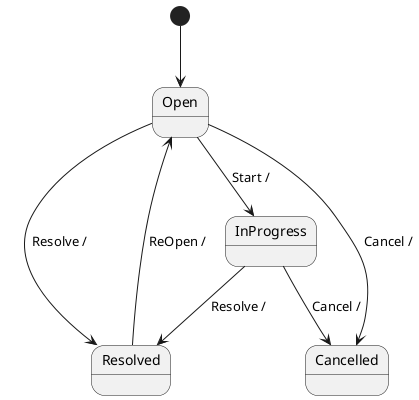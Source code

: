 @startuml Task_FSM

' The task is available to be worked on
state Open

' The task has been successfully closed
state Resolved

' The task has been cancelled without completing
state Cancelled

' The task is being actively worked on
' so is really busy
state InProgress 

[*] --> Open

Open --> Resolved : Resolve /

Open --> Cancelled : Cancel /

Open --> InProgress : Start /

InProgress --> Cancelled : Cancel /
InProgress --> Resolved : Resolve /

Resolved --> Open : ReOpen /

@enduml